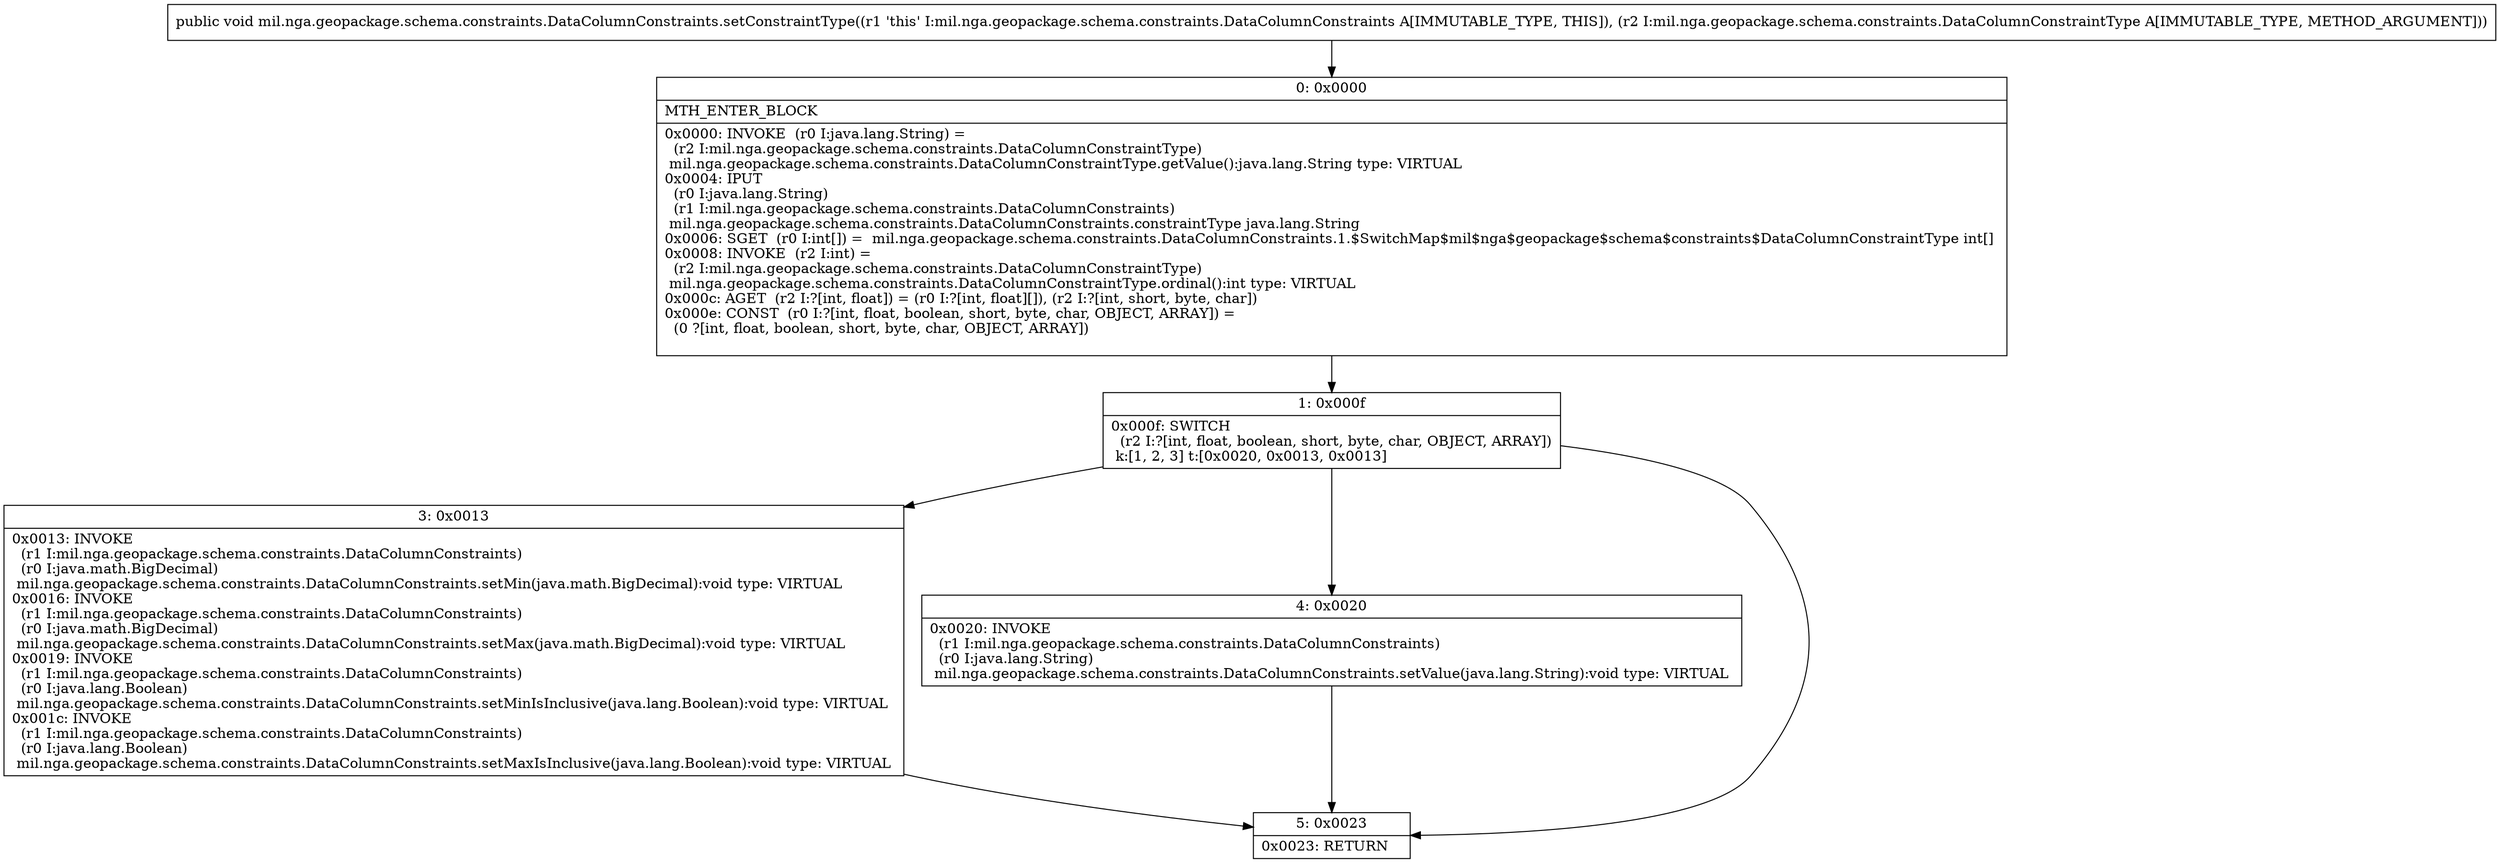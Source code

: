 digraph "CFG formil.nga.geopackage.schema.constraints.DataColumnConstraints.setConstraintType(Lmil\/nga\/geopackage\/schema\/constraints\/DataColumnConstraintType;)V" {
Node_0 [shape=record,label="{0\:\ 0x0000|MTH_ENTER_BLOCK\l|0x0000: INVOKE  (r0 I:java.lang.String) = \l  (r2 I:mil.nga.geopackage.schema.constraints.DataColumnConstraintType)\l mil.nga.geopackage.schema.constraints.DataColumnConstraintType.getValue():java.lang.String type: VIRTUAL \l0x0004: IPUT  \l  (r0 I:java.lang.String)\l  (r1 I:mil.nga.geopackage.schema.constraints.DataColumnConstraints)\l mil.nga.geopackage.schema.constraints.DataColumnConstraints.constraintType java.lang.String \l0x0006: SGET  (r0 I:int[]) =  mil.nga.geopackage.schema.constraints.DataColumnConstraints.1.$SwitchMap$mil$nga$geopackage$schema$constraints$DataColumnConstraintType int[] \l0x0008: INVOKE  (r2 I:int) = \l  (r2 I:mil.nga.geopackage.schema.constraints.DataColumnConstraintType)\l mil.nga.geopackage.schema.constraints.DataColumnConstraintType.ordinal():int type: VIRTUAL \l0x000c: AGET  (r2 I:?[int, float]) = (r0 I:?[int, float][]), (r2 I:?[int, short, byte, char]) \l0x000e: CONST  (r0 I:?[int, float, boolean, short, byte, char, OBJECT, ARRAY]) = \l  (0 ?[int, float, boolean, short, byte, char, OBJECT, ARRAY])\l \l}"];
Node_1 [shape=record,label="{1\:\ 0x000f|0x000f: SWITCH  \l  (r2 I:?[int, float, boolean, short, byte, char, OBJECT, ARRAY])\l k:[1, 2, 3] t:[0x0020, 0x0013, 0x0013] \l}"];
Node_3 [shape=record,label="{3\:\ 0x0013|0x0013: INVOKE  \l  (r1 I:mil.nga.geopackage.schema.constraints.DataColumnConstraints)\l  (r0 I:java.math.BigDecimal)\l mil.nga.geopackage.schema.constraints.DataColumnConstraints.setMin(java.math.BigDecimal):void type: VIRTUAL \l0x0016: INVOKE  \l  (r1 I:mil.nga.geopackage.schema.constraints.DataColumnConstraints)\l  (r0 I:java.math.BigDecimal)\l mil.nga.geopackage.schema.constraints.DataColumnConstraints.setMax(java.math.BigDecimal):void type: VIRTUAL \l0x0019: INVOKE  \l  (r1 I:mil.nga.geopackage.schema.constraints.DataColumnConstraints)\l  (r0 I:java.lang.Boolean)\l mil.nga.geopackage.schema.constraints.DataColumnConstraints.setMinIsInclusive(java.lang.Boolean):void type: VIRTUAL \l0x001c: INVOKE  \l  (r1 I:mil.nga.geopackage.schema.constraints.DataColumnConstraints)\l  (r0 I:java.lang.Boolean)\l mil.nga.geopackage.schema.constraints.DataColumnConstraints.setMaxIsInclusive(java.lang.Boolean):void type: VIRTUAL \l}"];
Node_4 [shape=record,label="{4\:\ 0x0020|0x0020: INVOKE  \l  (r1 I:mil.nga.geopackage.schema.constraints.DataColumnConstraints)\l  (r0 I:java.lang.String)\l mil.nga.geopackage.schema.constraints.DataColumnConstraints.setValue(java.lang.String):void type: VIRTUAL \l}"];
Node_5 [shape=record,label="{5\:\ 0x0023|0x0023: RETURN   \l}"];
MethodNode[shape=record,label="{public void mil.nga.geopackage.schema.constraints.DataColumnConstraints.setConstraintType((r1 'this' I:mil.nga.geopackage.schema.constraints.DataColumnConstraints A[IMMUTABLE_TYPE, THIS]), (r2 I:mil.nga.geopackage.schema.constraints.DataColumnConstraintType A[IMMUTABLE_TYPE, METHOD_ARGUMENT])) }"];
MethodNode -> Node_0;
Node_0 -> Node_1;
Node_1 -> Node_3;
Node_1 -> Node_4;
Node_1 -> Node_5;
Node_3 -> Node_5;
Node_4 -> Node_5;
}

